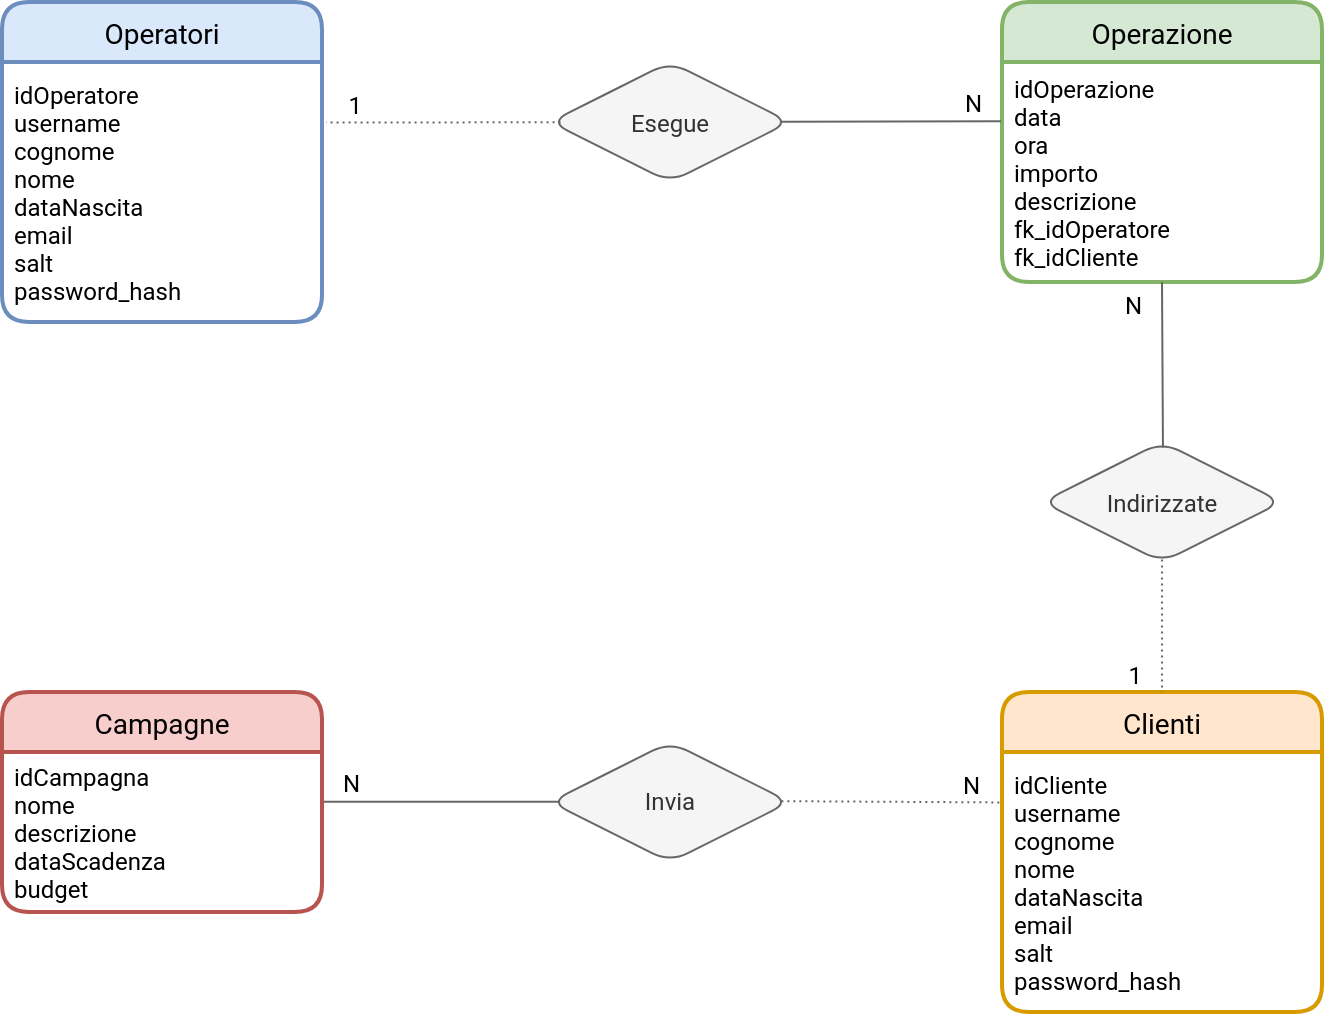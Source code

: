 <mxfile version="14.7.1" type="device"><diagram id="lY4t_WOjes7zebiCE5Wa" name="Page-1"><mxGraphModel dx="948" dy="508" grid="0" gridSize="10" guides="1" tooltips="1" connect="1" arrows="1" fold="1" page="1" pageScale="1" pageWidth="827" pageHeight="1169" background="none" math="0" shadow="0"><root><mxCell id="0"/><mxCell id="1" parent="0"/><mxCell id="Vbj32s45fl73aKTUB-eV-1" value="Operatori" style="swimlane;childLayout=stackLayout;horizontal=1;startSize=30;horizontalStack=0;rounded=1;fontSize=14;fontStyle=0;strokeWidth=2;resizeParent=0;resizeLast=1;shadow=0;dashed=0;align=center;fillColor=#dae8fc;fontFamily=Roboto;fontSource=https%3A%2F%2Ffonts.google.com%2Fshare%3Fselection.family%3DMontserrat;glass=0;sketch=0;strokeColor=#6c8ebf;swimlaneFillColor=none;labelBackgroundColor=none;labelBorderColor=none;verticalAlign=middle;" vertex="1" parent="1"><mxGeometry x="80" y="80" width="160" height="160" as="geometry"><mxRectangle x="80" y="80" width="90" height="30" as="alternateBounds"/></mxGeometry></mxCell><mxCell id="Vbj32s45fl73aKTUB-eV-2" value="idOperatore&#10;username&#10;cognome&#10;nome&#10;dataNascita&#10;email&#10;salt&#10;password_hash" style="align=left;strokeColor=none;fillColor=none;spacingLeft=4;fontSize=12;verticalAlign=middle;resizable=0;rotatable=0;part=1;fontFamily=Roboto;fontSource=https%3A%2F%2Ffonts.google.com%2Fshare%3Fselection.family%3DMontserrat;labelBackgroundColor=none;labelBorderColor=none;" vertex="1" parent="Vbj32s45fl73aKTUB-eV-1"><mxGeometry y="30" width="160" height="130" as="geometry"/></mxCell><mxCell id="Vbj32s45fl73aKTUB-eV-5" value="Esegue" style="shape=rhombus;perimeter=rhombusPerimeter;align=center;fillColor=#f5f5f5;strokeColor=#666666;fontColor=#333333;sketch=0;rounded=1;shadow=0;fontFamily=Roboto;fontSource=https%3A%2F%2Ffonts.google.com%2Fshare%3Fselection.family%3DMontserrat;labelBackgroundColor=none;labelBorderColor=none;verticalAlign=middle;" vertex="1" parent="1"><mxGeometry x="354" y="110" width="120" height="60" as="geometry"/></mxCell><mxCell id="Vbj32s45fl73aKTUB-eV-6" value="Clienti" style="swimlane;childLayout=stackLayout;horizontal=1;startSize=30;horizontalStack=0;rounded=1;fontSize=14;fontStyle=0;strokeWidth=2;resizeParent=0;resizeLast=1;shadow=0;dashed=0;align=center;glass=0;sketch=0;fillColor=#ffe6cc;strokeColor=#d79b00;fontFamily=Roboto;fontSource=https%3A%2F%2Ffonts.google.com%2Fshare%3Fselection.family%3DMontserrat;labelBackgroundColor=none;labelBorderColor=none;verticalAlign=middle;" vertex="1" parent="1"><mxGeometry x="580" y="425" width="160" height="160" as="geometry"/></mxCell><mxCell id="Vbj32s45fl73aKTUB-eV-7" value="idCliente&#10;username&#10;cognome&#10;nome&#10;dataNascita&#10;email&#10;salt&#10;password_hash" style="align=left;strokeColor=none;fillColor=none;spacingLeft=4;fontSize=12;verticalAlign=middle;resizable=0;rotatable=0;part=1;fontFamily=Roboto;fontSource=https%3A%2F%2Ffonts.google.com%2Fshare%3Fselection.family%3DMontserrat;labelBackgroundColor=none;labelBorderColor=none;" vertex="1" parent="Vbj32s45fl73aKTUB-eV-6"><mxGeometry y="30" width="160" height="130" as="geometry"/></mxCell><mxCell id="Vbj32s45fl73aKTUB-eV-8" value="Operazione" style="swimlane;childLayout=stackLayout;horizontal=1;startSize=30;horizontalStack=0;rounded=1;fontSize=14;fontStyle=0;strokeWidth=2;resizeParent=0;resizeLast=1;shadow=0;dashed=0;align=center;glass=0;sketch=0;fontFamily=Roboto;fontSource=https%3A%2F%2Ffonts.google.com%2Fshare%3Fselection.family%3DMontserrat;fillColor=#d5e8d4;strokeColor=#82b366;labelBackgroundColor=none;labelBorderColor=none;verticalAlign=middle;" vertex="1" parent="1"><mxGeometry x="580" y="80" width="160" height="140" as="geometry"/></mxCell><mxCell id="Vbj32s45fl73aKTUB-eV-9" value="idOperazione&#10;data&#10;ora&#10;importo&#10;descrizione&#10;fk_idOperatore&#10;fk_idCliente" style="align=left;strokeColor=none;fillColor=none;spacingLeft=4;fontSize=12;verticalAlign=middle;resizable=0;rotatable=0;part=1;fontFamily=Roboto;fontSource=https%3A%2F%2Ffonts.google.com%2Fshare%3Fselection.family%3DMontserrat;labelBackgroundColor=none;labelBorderColor=none;" vertex="1" parent="Vbj32s45fl73aKTUB-eV-8"><mxGeometry y="30" width="160" height="110" as="geometry"/></mxCell><mxCell id="Vbj32s45fl73aKTUB-eV-11" value="Indirizzate" style="shape=rhombus;perimeter=rhombusPerimeter;align=center;rounded=1;shadow=0;glass=0;sketch=0;fontFamily=Roboto;fontSource=https%3A%2F%2Ffonts.google.com%2Fshare%3Fselection.family%3DMontserrat;strokeColor=#666666;fillColor=#f5f5f5;fontColor=#333333;labelBackgroundColor=none;labelBorderColor=none;verticalAlign=middle;" vertex="1" parent="1"><mxGeometry x="600" y="300" width="120" height="60" as="geometry"/></mxCell><mxCell id="Vbj32s45fl73aKTUB-eV-12" value="Campagne" style="swimlane;childLayout=stackLayout;horizontal=1;startSize=30;horizontalStack=0;rounded=1;fontSize=14;fontStyle=0;strokeWidth=2;resizeParent=0;resizeLast=1;shadow=0;dashed=0;align=center;glass=0;sketch=0;fontFamily=Roboto;fontSource=https%3A%2F%2Ffonts.google.com%2Fshare%3Fselection.family%3DMontserrat;labelBackgroundColor=none;labelBorderColor=none;verticalAlign=middle;fillColor=#f8cecc;strokeColor=#b85450;" vertex="1" parent="1"><mxGeometry x="80" y="425" width="160" height="110" as="geometry"/></mxCell><mxCell id="Vbj32s45fl73aKTUB-eV-13" value="idCampagna&#10;nome&#10;descrizione&#10;dataScadenza&#10;budget" style="align=left;strokeColor=none;fillColor=none;spacingLeft=4;fontSize=12;verticalAlign=middle;resizable=0;rotatable=0;part=1;fontStyle=0;fontFamily=Roboto;fontSource=https%3A%2F%2Ffonts.google.com%2Fshare%3Fselection.family%3DMontserrat;labelBackgroundColor=none;labelBorderColor=none;" vertex="1" parent="Vbj32s45fl73aKTUB-eV-12"><mxGeometry y="30" width="160" height="80" as="geometry"/></mxCell><mxCell id="Vbj32s45fl73aKTUB-eV-14" value="Invia" style="shape=rhombus;perimeter=rhombusPerimeter;whiteSpace=wrap;html=1;align=center;rounded=1;shadow=0;glass=0;labelBackgroundColor=none;sketch=0;fontFamily=Roboto;fontSource=https%3A%2F%2Ffonts.google.com%2Fshare%3Fselection.family%3DMontserrat;strokeColor=#666666;fillColor=#f5f5f5;fontColor=#333333;" vertex="1" parent="1"><mxGeometry x="354" y="450" width="120" height="60" as="geometry"/></mxCell><mxCell id="Vbj32s45fl73aKTUB-eV-17" value="" style="endArrow=none;html=1;rounded=0;dashed=1;dashPattern=1 2;fontFamily=Roboto;fontSource=https%3A%2F%2Ffonts.google.com%2Fshare%3Fselection.family%3DMontserrat;exitX=0.044;exitY=0.502;exitDx=0;exitDy=0;entryX=1.013;entryY=0.233;entryDx=0;entryDy=0;entryPerimeter=0;strokeColor=#666666;exitPerimeter=0;" edge="1" parent="1" source="Vbj32s45fl73aKTUB-eV-5" target="Vbj32s45fl73aKTUB-eV-2"><mxGeometry relative="1" as="geometry"><mxPoint x="270" y="290" as="sourcePoint"/><mxPoint x="300" y="170" as="targetPoint"/></mxGeometry></mxCell><mxCell id="Vbj32s45fl73aKTUB-eV-18" value="1" style="resizable=0;html=1;align=right;verticalAlign=bottom;fontFamily=Roboto;fontSource=https%3A%2F%2Ffonts.google.com%2Fshare%3Fselection.family%3DMontserrat;" connectable="0" vertex="1" parent="Vbj32s45fl73aKTUB-eV-17"><mxGeometry x="1" relative="1" as="geometry"><mxPoint x="18" as="offset"/></mxGeometry></mxCell><mxCell id="Vbj32s45fl73aKTUB-eV-19" value="" style="endArrow=none;html=1;rounded=0;fontFamily=Roboto;fontSource=https%3A%2F%2Ffonts.google.com%2Fshare%3Fselection.family%3DMontserrat;exitX=0.961;exitY=0.498;exitDx=0;exitDy=0;entryX=-0.003;entryY=0.269;entryDx=0;entryDy=0;entryPerimeter=0;fillColor=#f5f5f5;strokeColor=#666666;exitPerimeter=0;" edge="1" parent="1" source="Vbj32s45fl73aKTUB-eV-5" target="Vbj32s45fl73aKTUB-eV-9"><mxGeometry relative="1" as="geometry"><mxPoint x="310" y="200" as="sourcePoint"/><mxPoint x="490" y="160" as="targetPoint"/></mxGeometry></mxCell><mxCell id="Vbj32s45fl73aKTUB-eV-20" value="N" style="resizable=0;html=1;align=right;verticalAlign=bottom;fontFamily=Roboto;fontSource=https%3A%2F%2Ffonts.google.com%2Fshare%3Fselection.family%3DMontserrat;" connectable="0" vertex="1" parent="Vbj32s45fl73aKTUB-eV-19"><mxGeometry x="1" relative="1" as="geometry"><mxPoint x="-9" as="offset"/></mxGeometry></mxCell><mxCell id="Vbj32s45fl73aKTUB-eV-21" value="" style="endArrow=none;html=1;rounded=0;dashed=1;dashPattern=1 2;fontFamily=Roboto;fontSource=https%3A%2F%2Ffonts.google.com%2Fshare%3Fselection.family%3DMontserrat;strokeColor=#666666;entryX=0.5;entryY=0;entryDx=0;entryDy=0;exitX=0.5;exitY=0.979;exitDx=0;exitDy=0;exitPerimeter=0;" edge="1" parent="1" source="Vbj32s45fl73aKTUB-eV-11" target="Vbj32s45fl73aKTUB-eV-6"><mxGeometry relative="1" as="geometry"><mxPoint x="510" y="305" as="sourcePoint"/><mxPoint x="670" y="305" as="targetPoint"/></mxGeometry></mxCell><mxCell id="Vbj32s45fl73aKTUB-eV-22" value="1" style="resizable=0;html=1;align=right;verticalAlign=bottom;fontFamily=Roboto;fontSource=https%3A%2F%2Ffonts.google.com%2Fshare%3Fselection.family%3DMontserrat;" connectable="0" vertex="1" parent="Vbj32s45fl73aKTUB-eV-21"><mxGeometry x="1" relative="1" as="geometry"><mxPoint x="-10" as="offset"/></mxGeometry></mxCell><mxCell id="Vbj32s45fl73aKTUB-eV-23" value="" style="endArrow=none;html=1;rounded=0;fontFamily=Roboto;fontSource=https%3A%2F%2Ffonts.google.com%2Fshare%3Fselection.family%3DMontserrat;strokeColor=#666666;entryX=0.5;entryY=1;entryDx=0;entryDy=0;exitX=0.504;exitY=0.045;exitDx=0;exitDy=0;exitPerimeter=0;" edge="1" parent="1" source="Vbj32s45fl73aKTUB-eV-11" target="Vbj32s45fl73aKTUB-eV-9"><mxGeometry relative="1" as="geometry"><mxPoint x="510" y="280" as="sourcePoint"/><mxPoint x="670" y="280" as="targetPoint"/></mxGeometry></mxCell><mxCell id="Vbj32s45fl73aKTUB-eV-24" value="N" style="resizable=0;html=1;align=right;verticalAlign=bottom;fontFamily=Roboto;fontSource=https%3A%2F%2Ffonts.google.com%2Fshare%3Fselection.family%3DMontserrat;" connectable="0" vertex="1" parent="Vbj32s45fl73aKTUB-eV-23"><mxGeometry x="1" relative="1" as="geometry"><mxPoint x="-10" y="20" as="offset"/></mxGeometry></mxCell><mxCell id="Vbj32s45fl73aKTUB-eV-25" value="" style="endArrow=none;html=1;rounded=0;fontFamily=Roboto;fontSource=https%3A%2F%2Ffonts.google.com%2Fshare%3Fselection.family%3DMontserrat;strokeColor=#666666;exitX=0.04;exitY=0.498;exitDx=0;exitDy=0;exitPerimeter=0;entryX=1.005;entryY=0.311;entryDx=0;entryDy=0;entryPerimeter=0;" edge="1" parent="1" source="Vbj32s45fl73aKTUB-eV-14" target="Vbj32s45fl73aKTUB-eV-13"><mxGeometry relative="1" as="geometry"><mxPoint x="190" y="395" as="sourcePoint"/><mxPoint x="248" y="480" as="targetPoint"/></mxGeometry></mxCell><mxCell id="Vbj32s45fl73aKTUB-eV-26" value="N" style="resizable=0;html=1;align=right;verticalAlign=bottom;fontFamily=Roboto;fontSource=https%3A%2F%2Ffonts.google.com%2Fshare%3Fselection.family%3DMontserrat;" connectable="0" vertex="1" parent="Vbj32s45fl73aKTUB-eV-25"><mxGeometry x="1" relative="1" as="geometry"><mxPoint x="19" as="offset"/></mxGeometry></mxCell><mxCell id="Vbj32s45fl73aKTUB-eV-27" value="" style="endArrow=none;html=1;rounded=0;dashed=1;dashPattern=1 2;fontFamily=Roboto;fontSource=https%3A%2F%2Ffonts.google.com%2Fshare%3Fselection.family%3DMontserrat;strokeColor=#666666;exitX=0.964;exitY=0.493;exitDx=0;exitDy=0;entryX=-0.003;entryY=0.194;entryDx=0;entryDy=0;entryPerimeter=0;exitPerimeter=0;" edge="1" parent="1" source="Vbj32s45fl73aKTUB-eV-14" target="Vbj32s45fl73aKTUB-eV-7"><mxGeometry relative="1" as="geometry"><mxPoint x="334" y="555" as="sourcePoint"/><mxPoint x="494" y="480" as="targetPoint"/></mxGeometry></mxCell><mxCell id="Vbj32s45fl73aKTUB-eV-28" value="N" style="resizable=0;html=1;align=right;verticalAlign=bottom;fontFamily=Roboto;fontSource=https%3A%2F%2Ffonts.google.com%2Fshare%3Fselection.family%3DMontserrat;" connectable="0" vertex="1" parent="Vbj32s45fl73aKTUB-eV-27"><mxGeometry x="1" relative="1" as="geometry"><mxPoint x="-10" as="offset"/></mxGeometry></mxCell></root></mxGraphModel></diagram></mxfile>